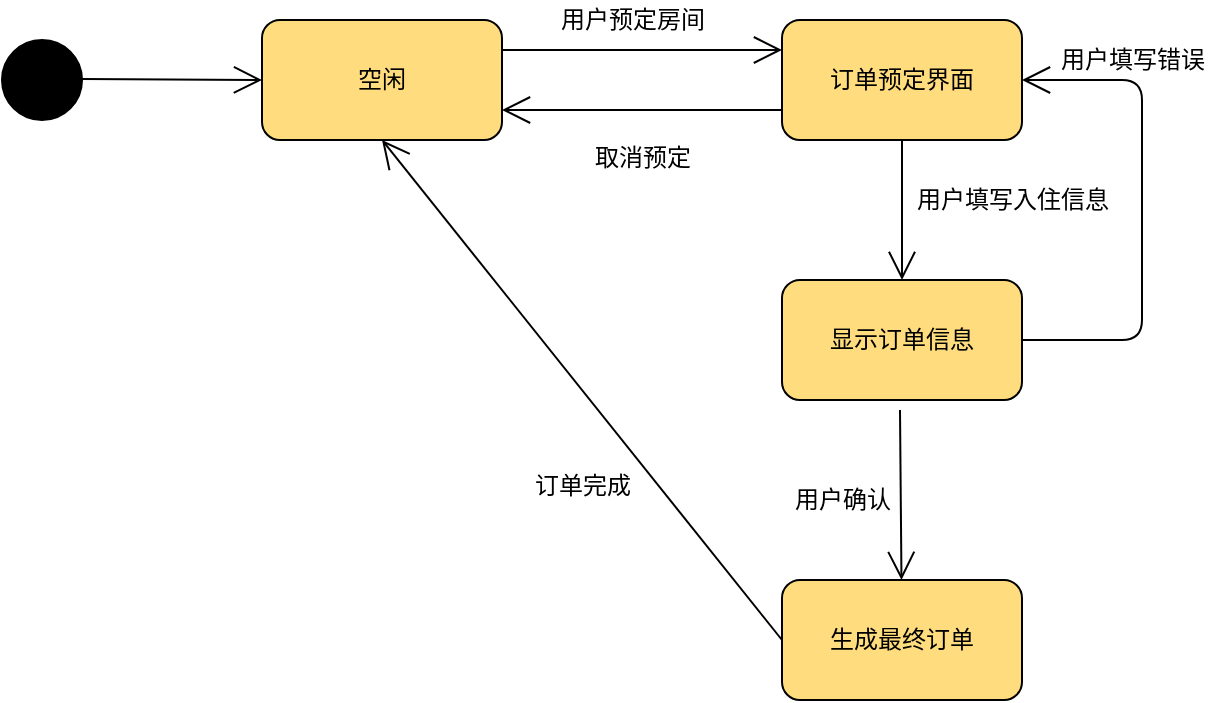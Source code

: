 <mxfile version="12.9.3" type="device"><diagram id="EYSq6qdYcqqWb__FZUza" name="第 1 页"><mxGraphModel dx="768" dy="2830" grid="0" gridSize="10" guides="1" tooltips="1" connect="1" arrows="1" fold="1" page="1" pageScale="1" pageWidth="827" pageHeight="1169" math="0" shadow="0"><root><mxCell id="0"/><mxCell id="1" parent="0"/><mxCell id="H_a6gMuswkglAkLC-bVW-3" value="" style="ellipse;whiteSpace=wrap;html=1;aspect=fixed;fillColor=#000000;" parent="1" vertex="1"><mxGeometry x="110" y="-1590" width="40" height="40" as="geometry"/></mxCell><mxCell id="H_a6gMuswkglAkLC-bVW-7" value="空闲" style="rounded=1;whiteSpace=wrap;html=1;fillColor=#FFDC7D;" parent="1" vertex="1"><mxGeometry x="240" y="-1600" width="120" height="60" as="geometry"/></mxCell><mxCell id="H_a6gMuswkglAkLC-bVW-8" value="订单预定界面" style="rounded=1;whiteSpace=wrap;html=1;fillColor=#FFDC7D;" parent="1" vertex="1"><mxGeometry x="500" y="-1600" width="120" height="60" as="geometry"/></mxCell><mxCell id="H_a6gMuswkglAkLC-bVW-9" value="显示订单信息" style="rounded=1;whiteSpace=wrap;html=1;fillColor=#FFDC7D;" parent="1" vertex="1"><mxGeometry x="500" y="-1470" width="120" height="60" as="geometry"/></mxCell><mxCell id="H_a6gMuswkglAkLC-bVW-15" value="" style="endArrow=open;endFill=1;endSize=12;html=1;exitX=1;exitY=0.25;exitDx=0;exitDy=0;entryX=0;entryY=0.25;entryDx=0;entryDy=0;" parent="1" source="H_a6gMuswkglAkLC-bVW-7" target="H_a6gMuswkglAkLC-bVW-8" edge="1"><mxGeometry width="160" relative="1" as="geometry"><mxPoint x="370" y="-1580.5" as="sourcePoint"/><mxPoint x="440" y="-1580" as="targetPoint"/></mxGeometry></mxCell><mxCell id="H_a6gMuswkglAkLC-bVW-16" value="用户预定房间" style="text;html=1;align=center;verticalAlign=middle;resizable=0;points=[];autosize=1;" parent="1" vertex="1"><mxGeometry x="380" y="-1610" width="90" height="20" as="geometry"/></mxCell><mxCell id="H_a6gMuswkglAkLC-bVW-17" value="" style="endArrow=open;endFill=1;endSize=12;html=1;entryX=0.5;entryY=0;entryDx=0;entryDy=0;exitX=0.5;exitY=1;exitDx=0;exitDy=0;" parent="1" source="H_a6gMuswkglAkLC-bVW-8" target="H_a6gMuswkglAkLC-bVW-9" edge="1"><mxGeometry width="160" relative="1" as="geometry"><mxPoint x="330" y="-1520" as="sourcePoint"/><mxPoint x="490" y="-1520" as="targetPoint"/></mxGeometry></mxCell><mxCell id="H_a6gMuswkglAkLC-bVW-18" value="" style="endArrow=open;endFill=1;endSize=12;html=1;" parent="1" target="byXqPVZ_7BlCNjmHKdth-3" edge="1"><mxGeometry width="160" relative="1" as="geometry"><mxPoint x="559" y="-1405" as="sourcePoint"/><mxPoint x="500" y="-1560" as="targetPoint"/></mxGeometry></mxCell><mxCell id="H_a6gMuswkglAkLC-bVW-19" value="用户填写入住信息" style="text;html=1;align=center;verticalAlign=middle;resizable=0;points=[];autosize=1;" parent="1" vertex="1"><mxGeometry x="560" y="-1520" width="110" height="20" as="geometry"/></mxCell><mxCell id="H_a6gMuswkglAkLC-bVW-20" value="用户确认" style="text;html=1;align=center;verticalAlign=middle;resizable=0;points=[];autosize=1;" parent="1" vertex="1"><mxGeometry x="500" y="-1370" width="60" height="20" as="geometry"/></mxCell><mxCell id="H_a6gMuswkglAkLC-bVW-21" value="" style="endArrow=open;endFill=1;endSize=12;html=1;entryX=1;entryY=0.75;entryDx=0;entryDy=0;exitX=0;exitY=0.75;exitDx=0;exitDy=0;" parent="1" source="H_a6gMuswkglAkLC-bVW-8" target="H_a6gMuswkglAkLC-bVW-7" edge="1"><mxGeometry width="160" relative="1" as="geometry"><mxPoint x="340" y="-1560" as="sourcePoint"/><mxPoint x="500" y="-1560" as="targetPoint"/></mxGeometry></mxCell><mxCell id="H_a6gMuswkglAkLC-bVW-22" value="取消预定" style="text;html=1;align=center;verticalAlign=middle;resizable=0;points=[];autosize=1;" parent="1" vertex="1"><mxGeometry x="400" y="-1541" width="60" height="20" as="geometry"/></mxCell><mxCell id="H_a6gMuswkglAkLC-bVW-23" value="" style="endArrow=open;endFill=1;endSize=12;html=1;" parent="1" edge="1"><mxGeometry width="160" relative="1" as="geometry"><mxPoint x="150" y="-1570.5" as="sourcePoint"/><mxPoint x="240" y="-1570" as="targetPoint"/></mxGeometry></mxCell><mxCell id="byXqPVZ_7BlCNjmHKdth-3" value="生成最终订单" style="rounded=1;whiteSpace=wrap;html=1;fillColor=#FFDC7D;" parent="1" vertex="1"><mxGeometry x="500" y="-1320" width="120" height="60" as="geometry"/></mxCell><mxCell id="byXqPVZ_7BlCNjmHKdth-4" value="" style="endArrow=open;endFill=1;endSize=12;html=1;exitX=0;exitY=0.5;exitDx=0;exitDy=0;entryX=0.5;entryY=1;entryDx=0;entryDy=0;" parent="1" source="byXqPVZ_7BlCNjmHKdth-3" target="H_a6gMuswkglAkLC-bVW-7" edge="1"><mxGeometry width="160" relative="1" as="geometry"><mxPoint x="569" y="-1395" as="sourcePoint"/><mxPoint x="569.739" y="-1310" as="targetPoint"/></mxGeometry></mxCell><mxCell id="byXqPVZ_7BlCNjmHKdth-8" value="订单完成" style="text;html=1;align=center;verticalAlign=middle;resizable=0;points=[];autosize=1;" parent="1" vertex="1"><mxGeometry x="370" y="-1377" width="60" height="20" as="geometry"/></mxCell><mxCell id="byXqPVZ_7BlCNjmHKdth-11" value="" style="endArrow=open;endFill=1;endSize=12;html=1;exitX=1;exitY=0.5;exitDx=0;exitDy=0;entryX=1;entryY=0.5;entryDx=0;entryDy=0;" parent="1" source="H_a6gMuswkglAkLC-bVW-9" target="H_a6gMuswkglAkLC-bVW-8" edge="1"><mxGeometry width="160" relative="1" as="geometry"><mxPoint x="569" y="-1395" as="sourcePoint"/><mxPoint x="690" y="-1520" as="targetPoint"/><Array as="points"><mxPoint x="680" y="-1440"/><mxPoint x="680" y="-1570"/></Array></mxGeometry></mxCell><mxCell id="byXqPVZ_7BlCNjmHKdth-12" value="用户填写错误" style="text;html=1;align=center;verticalAlign=middle;resizable=0;points=[];autosize=1;" parent="1" vertex="1"><mxGeometry x="630" y="-1590" width="90" height="20" as="geometry"/></mxCell></root></mxGraphModel></diagram></mxfile>